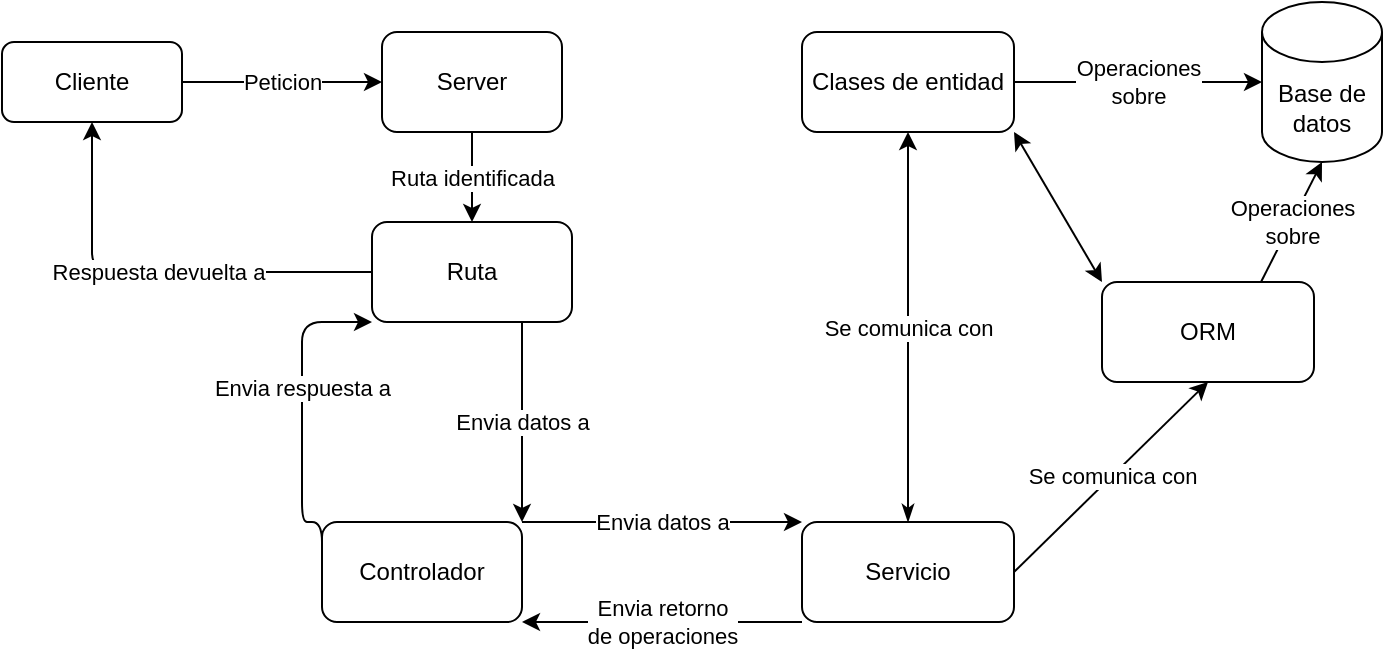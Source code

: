 <mxfile>
    <diagram id="qBuZNbQ0gzEMWTCfLEBQ" name="Página-1">
        <mxGraphModel dx="1044" dy="574" grid="1" gridSize="10" guides="1" tooltips="1" connect="1" arrows="1" fold="1" page="1" pageScale="1" pageWidth="827" pageHeight="1169" math="0" shadow="0">
            <root>
                <mxCell id="0"/>
                <mxCell id="1" parent="0"/>
                <mxCell id="2" value="Cliente" style="rounded=1;whiteSpace=wrap;html=1;" vertex="1" parent="1">
                    <mxGeometry x="40" y="70" width="90" height="40" as="geometry"/>
                </mxCell>
                <mxCell id="3" value="Server" style="rounded=1;whiteSpace=wrap;html=1;" vertex="1" parent="1">
                    <mxGeometry x="230" y="65" width="90" height="50" as="geometry"/>
                </mxCell>
                <mxCell id="4" value="Peticion" style="endArrow=classic;html=1;exitX=1;exitY=0.5;exitDx=0;exitDy=0;entryX=0;entryY=0.5;entryDx=0;entryDy=0;" edge="1" parent="1" source="2" target="3">
                    <mxGeometry width="50" height="50" relative="1" as="geometry">
                        <mxPoint x="430" y="220" as="sourcePoint"/>
                        <mxPoint x="480" y="170" as="targetPoint"/>
                    </mxGeometry>
                </mxCell>
                <mxCell id="22" value="Envia respuesta a" style="edgeStyle=orthogonalEdgeStyle;html=1;exitX=0;exitY=0.5;exitDx=0;exitDy=0;entryX=0;entryY=1;entryDx=0;entryDy=0;startArrow=none;startFill=0;" edge="1" parent="1" source="5" target="20">
                    <mxGeometry x="0.2" relative="1" as="geometry">
                        <Array as="points">
                            <mxPoint x="200" y="310"/>
                            <mxPoint x="190" y="310"/>
                            <mxPoint x="190" y="210"/>
                        </Array>
                        <mxPoint as="offset"/>
                    </mxGeometry>
                </mxCell>
                <mxCell id="5" value="Controlador" style="rounded=1;whiteSpace=wrap;html=1;" vertex="1" parent="1">
                    <mxGeometry x="200" y="310" width="100" height="50" as="geometry"/>
                </mxCell>
                <mxCell id="6" value="Ruta identificada" style="endArrow=classic;html=1;exitX=0.5;exitY=1;exitDx=0;exitDy=0;entryX=0.5;entryY=0;entryDx=0;entryDy=0;" edge="1" parent="1" source="3" target="20">
                    <mxGeometry width="50" height="50" relative="1" as="geometry">
                        <mxPoint x="430" y="220" as="sourcePoint"/>
                        <mxPoint x="350" y="170" as="targetPoint"/>
                    </mxGeometry>
                </mxCell>
                <mxCell id="17" value="Se comunica con" style="edgeStyle=none;html=1;exitX=1;exitY=0.5;exitDx=0;exitDy=0;entryX=0.5;entryY=1;entryDx=0;entryDy=0;" edge="1" parent="1" source="7" target="13">
                    <mxGeometry relative="1" as="geometry"/>
                </mxCell>
                <mxCell id="19" value="Envia retorno&lt;br&gt;de operaciones" style="edgeStyle=none;html=1;entryX=1;entryY=1;entryDx=0;entryDy=0;startArrow=none;startFill=0;exitX=0;exitY=1;exitDx=0;exitDy=0;" edge="1" parent="1" source="7" target="5">
                    <mxGeometry relative="1" as="geometry"/>
                </mxCell>
                <mxCell id="7" value="Servicio" style="rounded=1;whiteSpace=wrap;html=1;" vertex="1" parent="1">
                    <mxGeometry x="440" y="310" width="106" height="50" as="geometry"/>
                </mxCell>
                <mxCell id="8" value="Envia datos a" style="endArrow=classic;html=1;entryX=0;entryY=0;entryDx=0;entryDy=0;exitX=1;exitY=0;exitDx=0;exitDy=0;" edge="1" parent="1" source="5" target="7">
                    <mxGeometry width="50" height="50" relative="1" as="geometry">
                        <mxPoint x="480" y="220" as="sourcePoint"/>
                        <mxPoint x="530" y="170" as="targetPoint"/>
                    </mxGeometry>
                </mxCell>
                <mxCell id="12" value="Operaciones&lt;br&gt;sobre" style="edgeStyle=none;html=1;" edge="1" parent="1" source="9" target="11">
                    <mxGeometry relative="1" as="geometry"/>
                </mxCell>
                <mxCell id="9" value="Clases de entidad" style="rounded=1;whiteSpace=wrap;html=1;" vertex="1" parent="1">
                    <mxGeometry x="440" y="65" width="106" height="50" as="geometry"/>
                </mxCell>
                <mxCell id="10" value="Se comunica con" style="endArrow=classic;html=1;entryX=0.5;entryY=1;entryDx=0;entryDy=0;exitX=0.5;exitY=0;exitDx=0;exitDy=0;startArrow=classicThin;startFill=1;" edge="1" parent="1" source="7" target="9">
                    <mxGeometry width="50" height="50" relative="1" as="geometry">
                        <mxPoint x="483" y="190" as="sourcePoint"/>
                        <mxPoint x="530" y="170" as="targetPoint"/>
                    </mxGeometry>
                </mxCell>
                <mxCell id="11" value="Base de datos" style="shape=cylinder3;whiteSpace=wrap;html=1;boundedLbl=1;backgroundOutline=1;size=15;" vertex="1" parent="1">
                    <mxGeometry x="670" y="50" width="60" height="80" as="geometry"/>
                </mxCell>
                <mxCell id="13" value="ORM" style="rounded=1;whiteSpace=wrap;html=1;" vertex="1" parent="1">
                    <mxGeometry x="590" y="190" width="106" height="50" as="geometry"/>
                </mxCell>
                <mxCell id="15" value="" style="endArrow=classic;startArrow=classic;html=1;entryX=1;entryY=1;entryDx=0;entryDy=0;exitX=0;exitY=0;exitDx=0;exitDy=0;" edge="1" parent="1" source="13" target="9">
                    <mxGeometry width="50" height="50" relative="1" as="geometry">
                        <mxPoint x="480" y="200" as="sourcePoint"/>
                        <mxPoint x="530" y="150" as="targetPoint"/>
                    </mxGeometry>
                </mxCell>
                <mxCell id="16" value="Operaciones&lt;br&gt;sobre" style="endArrow=classic;html=1;entryX=0.5;entryY=1;entryDx=0;entryDy=0;entryPerimeter=0;exitX=0.75;exitY=0;exitDx=0;exitDy=0;" edge="1" parent="1" source="13" target="11">
                    <mxGeometry width="50" height="50" relative="1" as="geometry">
                        <mxPoint x="480" y="200" as="sourcePoint"/>
                        <mxPoint x="530" y="150" as="targetPoint"/>
                    </mxGeometry>
                </mxCell>
                <mxCell id="21" value="Envia datos a" style="edgeStyle=none;html=1;entryX=1;entryY=0;entryDx=0;entryDy=0;startArrow=none;startFill=0;exitX=0.75;exitY=1;exitDx=0;exitDy=0;" edge="1" parent="1" source="20" target="5">
                    <mxGeometry relative="1" as="geometry"/>
                </mxCell>
                <mxCell id="24" value="Respuesta devuelta a" style="edgeStyle=orthogonalEdgeStyle;html=1;entryX=0.5;entryY=1;entryDx=0;entryDy=0;startArrow=none;startFill=0;" edge="1" parent="1" source="20" target="2">
                    <mxGeometry relative="1" as="geometry"/>
                </mxCell>
                <mxCell id="20" value="Ruta" style="rounded=1;whiteSpace=wrap;html=1;" vertex="1" parent="1">
                    <mxGeometry x="225" y="160" width="100" height="50" as="geometry"/>
                </mxCell>
            </root>
        </mxGraphModel>
    </diagram>
</mxfile>